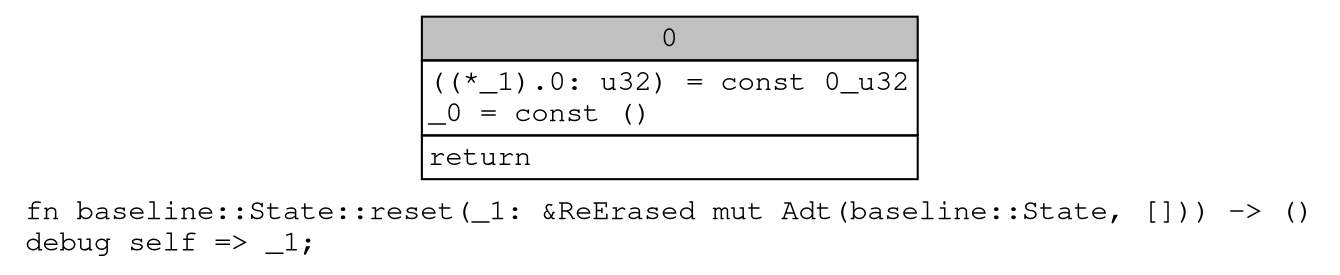 digraph Mir_0_13 {
    graph [fontname="Courier, monospace"];
    node [fontname="Courier, monospace"];
    edge [fontname="Courier, monospace"];
    label=<fn baseline::State::reset(_1: &amp;ReErased mut Adt(baseline::State, [])) -&gt; ()<br align="left"/>debug self =&gt; _1;<br align="left"/>>;
    bb0__0_13 [shape="none", label=<<table border="0" cellborder="1" cellspacing="0"><tr><td bgcolor="gray" align="center" colspan="1">0</td></tr><tr><td align="left" balign="left">((*_1).0: u32) = const 0_u32<br/>_0 = const ()<br/></td></tr><tr><td align="left">return</td></tr></table>>];
}
